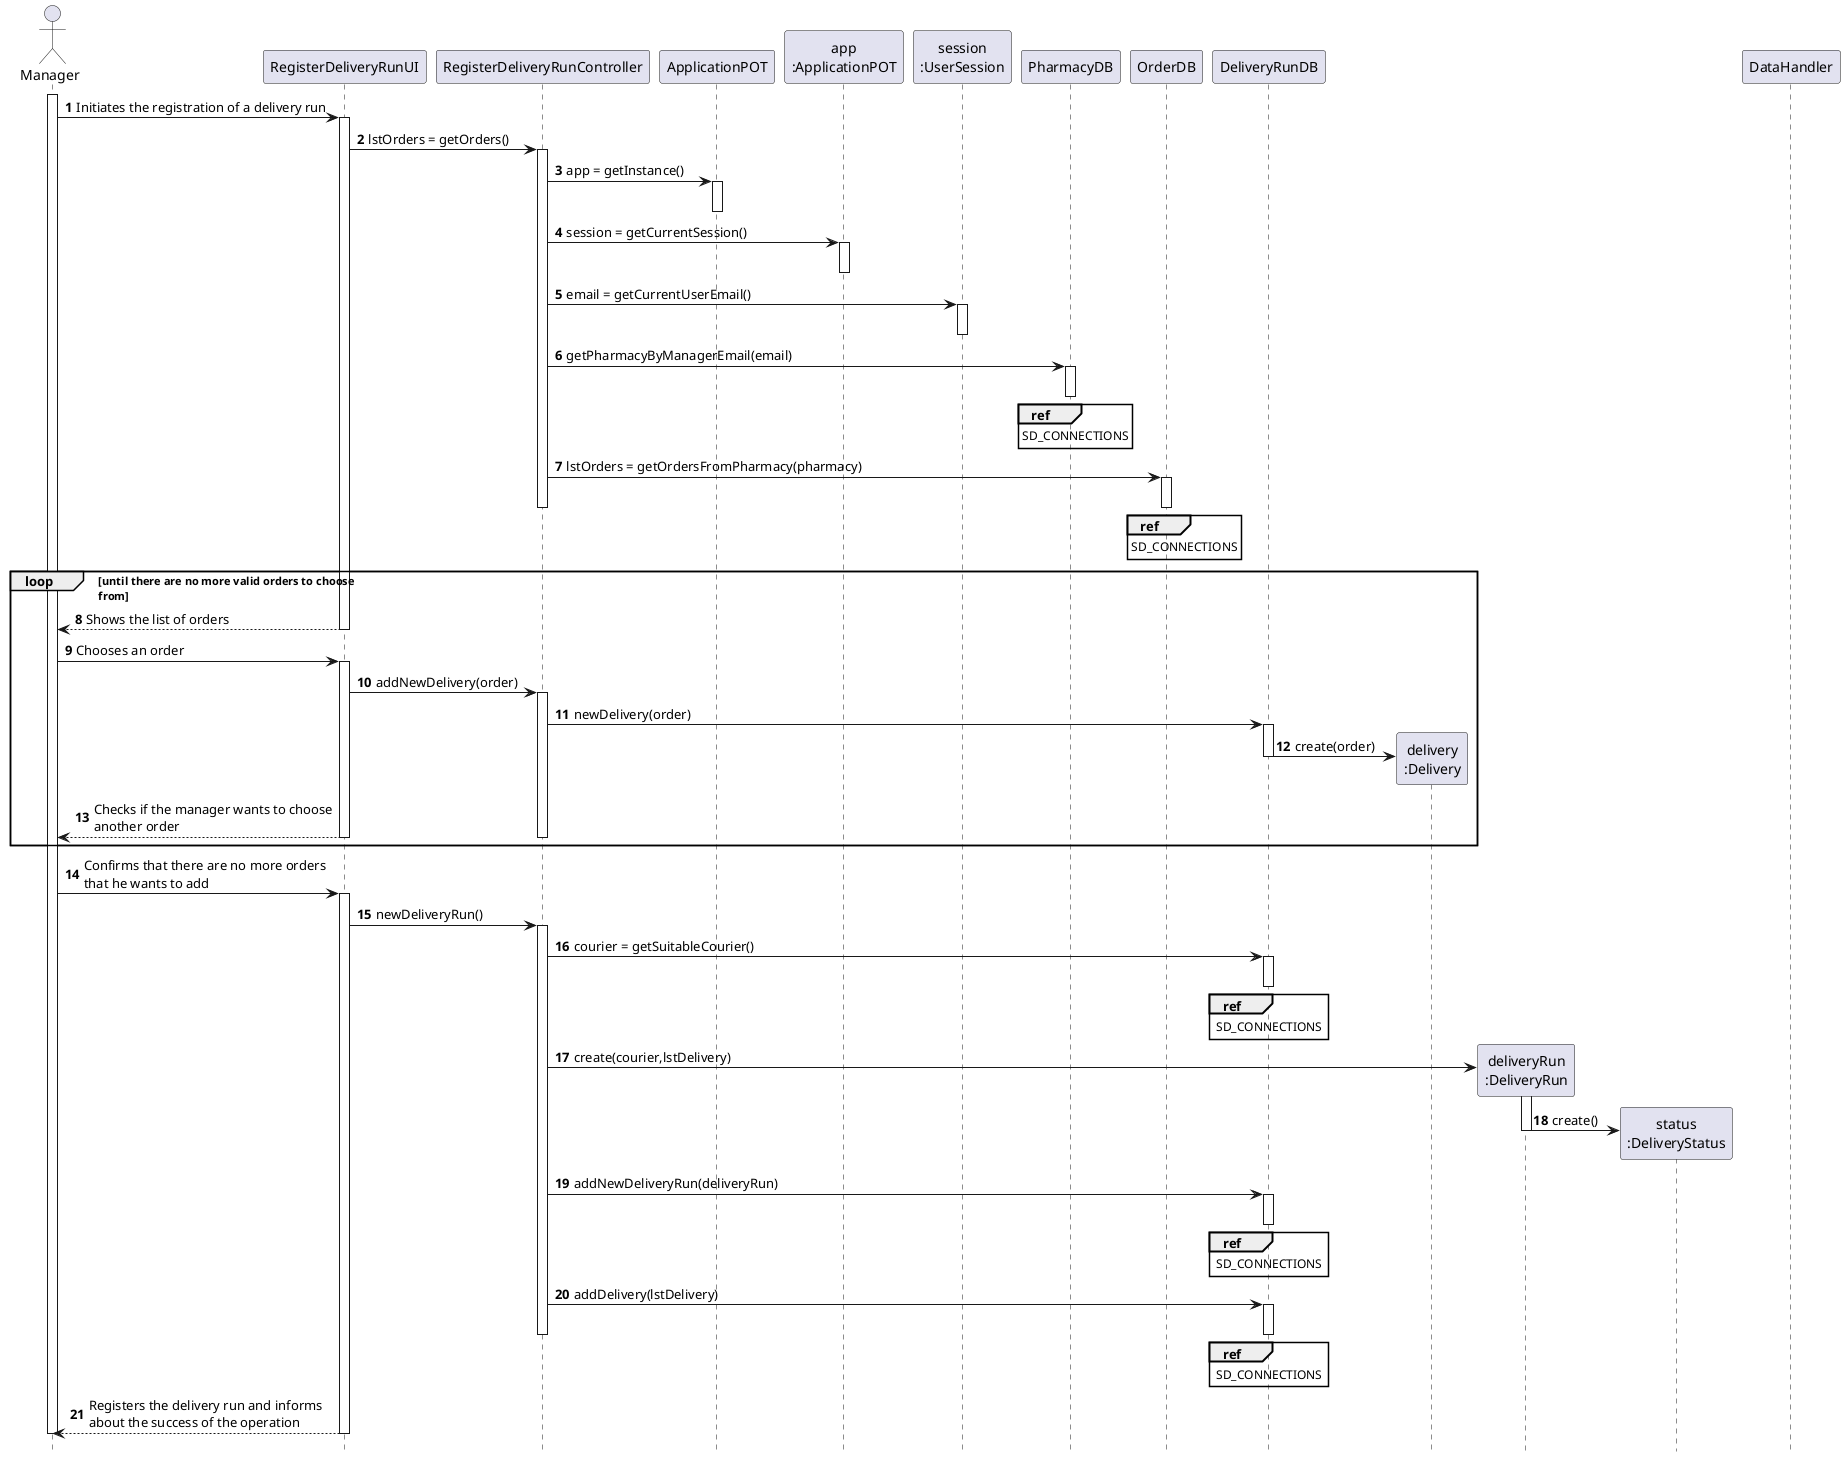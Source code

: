 @startuml
autonumber
hide footbox

actor "Manager" as U

participant "RegisterDeliveryRunUI" as UI
participant "RegisterDeliveryRunController" as CTRL
participant "ApplicationPOT" as _APP
participant "app\n:ApplicationPOT" as APP
participant "session\n:UserSession" as SESSION

participant "PharmacyDB" as PDB
participant "OrderDB" as ODB
participant "DeliveryRunDB" as DB
participant "delivery\n:Delivery" as D
participant "deliveryRun\n:DeliveryRun" as DR
participant "status\n:DeliveryStatus" as DS


participant "DataHandler" as DH

activate U

U -> UI : Initiates the registration of a delivery run
activate UI

UI -> CTRL : lstOrders = getOrders()
activate CTRL
CTRL -> _APP: app = getInstance()
activate _APP
deactivate _APP

CTRL -> APP : session = getCurrentSession()
activate APP
deactivate APP

CTRL -> SESSION: email = getCurrentUserEmail()
activate SESSION
deactivate SESSION



CTRL -> PDB : getPharmacyByManagerEmail(email)
activate PDB
ref over PDB
SD_CONNECTIONS
end ref
deactivate PDB



CTRL -> ODB : lstOrders = getOrdersFromPharmacy(pharmacy)
activate ODB

ref over ODB
SD_CONNECTIONS
end ref
deactivate ODB
deactivate CTRL


loop until there are no more valid orders to choose\nfrom
UI --> U: Shows the list of orders

deactivate UI




U -> UI : Chooses an order
activate UI
UI -> CTRL : addNewDelivery(order)
activate CTRL
CTRL -> DB : newDelivery(order)
activate DB
DB -> D** : create(order)
deactivate DB

UI --> U : Checks if the manager wants to choose\nanother order
deactivate CTRL
deactivate UI
end


U -> UI : Confirms that there are no more orders\nthat he wants to add

activate UI

UI -> CTRL : newDeliveryRun()

activate CTRL

CTRL -> DB : courier = getSuitableCourier()
activate DB

deactivate DB
ref over DB
SD_CONNECTIONS
end ref
CTRL -> DR** : create(courier,lstDelivery)
activate DR

DR -> DS** : create()

deactivate DR
CTRL -> DB : addNewDeliveryRun(deliveryRun)
activate DB
ref over DB
SD_CONNECTIONS
end ref
deactivate DB
CTRL -> DB : addDelivery(lstDelivery)

activate DB
ref over DB
SD_CONNECTIONS
end ref
deactivate DB

deactivate CTRL

UI --> U : Registers the delivery run and informs\nabout the success of the operation
deactivate UI



deactivate U


@enduml